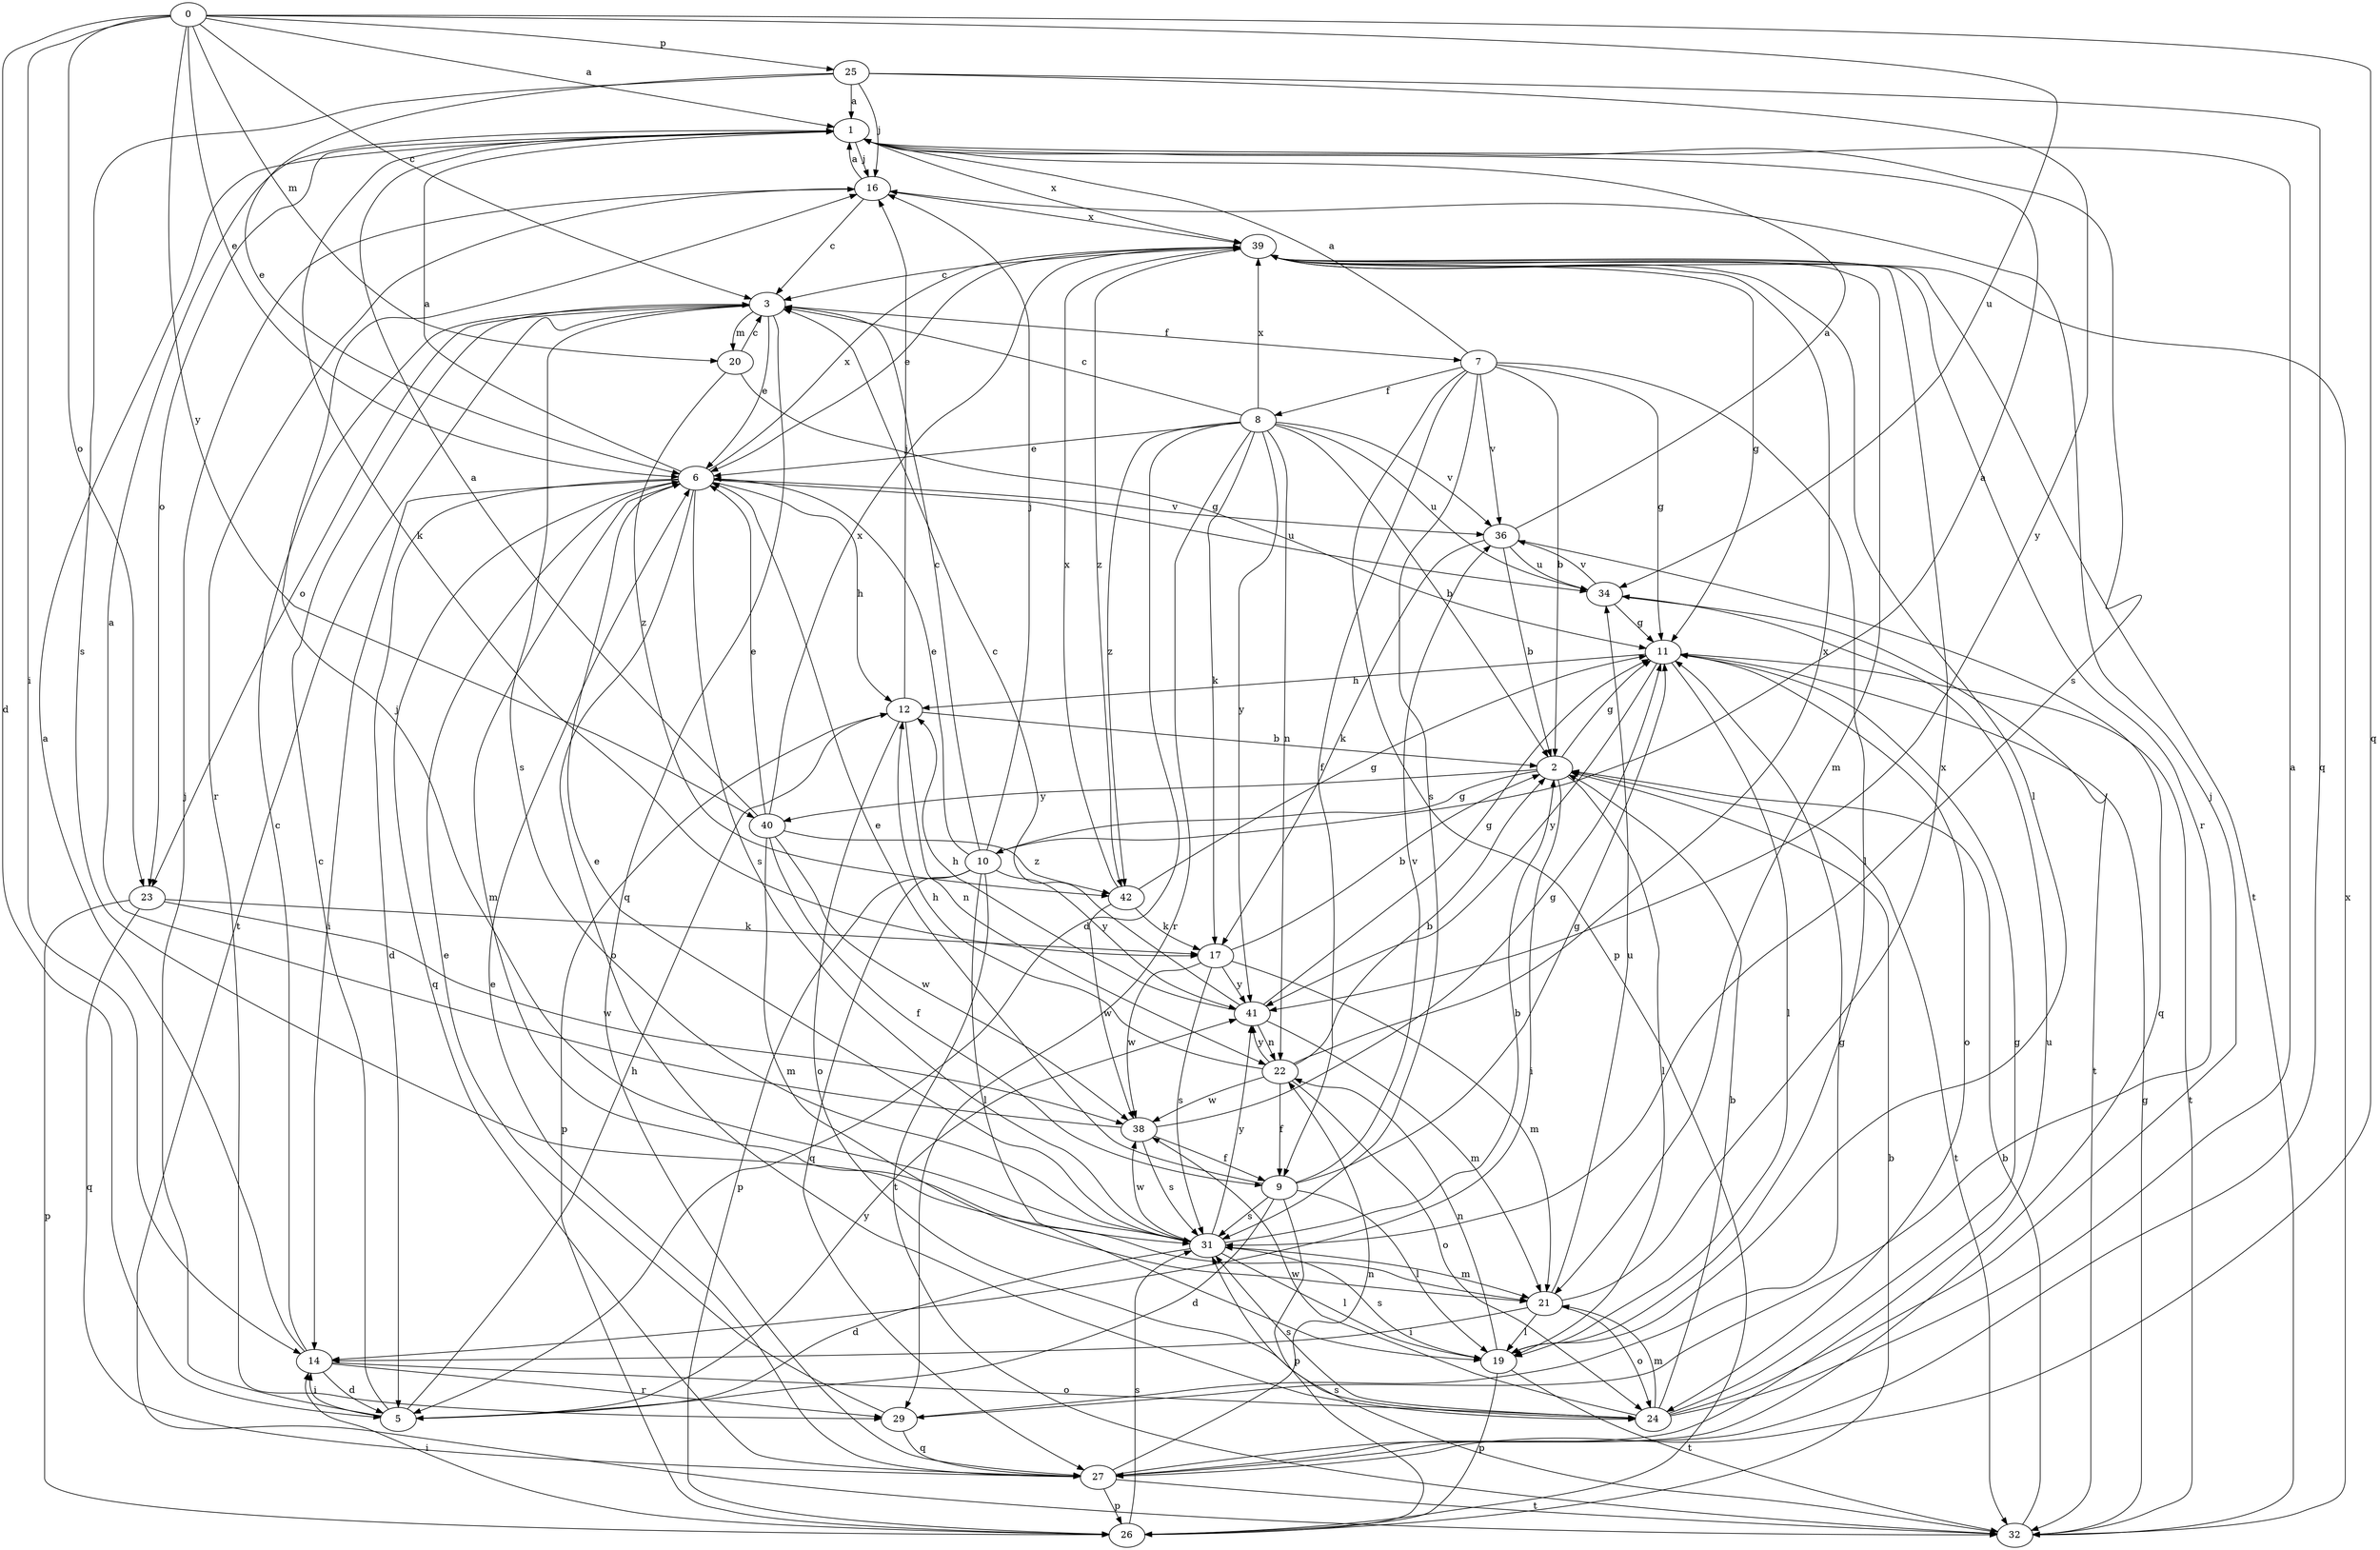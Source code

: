 strict digraph  {
0;
1;
2;
3;
5;
6;
7;
8;
9;
10;
11;
12;
14;
16;
17;
19;
20;
21;
22;
23;
24;
25;
26;
27;
29;
31;
32;
34;
36;
38;
39;
40;
41;
42;
0 -> 1  [label=a];
0 -> 3  [label=c];
0 -> 5  [label=d];
0 -> 6  [label=e];
0 -> 14  [label=i];
0 -> 20  [label=m];
0 -> 23  [label=o];
0 -> 25  [label=p];
0 -> 27  [label=q];
0 -> 34  [label=u];
0 -> 40  [label=y];
1 -> 16  [label=j];
1 -> 17  [label=k];
1 -> 23  [label=o];
1 -> 31  [label=s];
1 -> 39  [label=x];
2 -> 10  [label=g];
2 -> 11  [label=g];
2 -> 14  [label=i];
2 -> 19  [label=l];
2 -> 32  [label=t];
2 -> 40  [label=y];
3 -> 6  [label=e];
3 -> 7  [label=f];
3 -> 20  [label=m];
3 -> 23  [label=o];
3 -> 27  [label=q];
3 -> 31  [label=s];
3 -> 32  [label=t];
5 -> 3  [label=c];
5 -> 12  [label=h];
5 -> 14  [label=i];
5 -> 16  [label=j];
5 -> 41  [label=y];
6 -> 1  [label=a];
6 -> 5  [label=d];
6 -> 12  [label=h];
6 -> 14  [label=i];
6 -> 21  [label=m];
6 -> 24  [label=o];
6 -> 27  [label=q];
6 -> 31  [label=s];
6 -> 34  [label=u];
6 -> 36  [label=v];
6 -> 39  [label=x];
7 -> 1  [label=a];
7 -> 2  [label=b];
7 -> 8  [label=f];
7 -> 9  [label=f];
7 -> 11  [label=g];
7 -> 19  [label=l];
7 -> 26  [label=p];
7 -> 31  [label=s];
7 -> 36  [label=v];
8 -> 2  [label=b];
8 -> 3  [label=c];
8 -> 5  [label=d];
8 -> 6  [label=e];
8 -> 17  [label=k];
8 -> 22  [label=n];
8 -> 29  [label=r];
8 -> 34  [label=u];
8 -> 36  [label=v];
8 -> 39  [label=x];
8 -> 41  [label=y];
8 -> 42  [label=z];
9 -> 5  [label=d];
9 -> 6  [label=e];
9 -> 11  [label=g];
9 -> 19  [label=l];
9 -> 26  [label=p];
9 -> 31  [label=s];
9 -> 36  [label=v];
10 -> 1  [label=a];
10 -> 3  [label=c];
10 -> 6  [label=e];
10 -> 16  [label=j];
10 -> 19  [label=l];
10 -> 26  [label=p];
10 -> 27  [label=q];
10 -> 32  [label=t];
10 -> 41  [label=y];
11 -> 12  [label=h];
11 -> 19  [label=l];
11 -> 24  [label=o];
11 -> 32  [label=t];
11 -> 41  [label=y];
12 -> 2  [label=b];
12 -> 16  [label=j];
12 -> 22  [label=n];
12 -> 24  [label=o];
12 -> 26  [label=p];
14 -> 1  [label=a];
14 -> 3  [label=c];
14 -> 5  [label=d];
14 -> 24  [label=o];
14 -> 29  [label=r];
16 -> 1  [label=a];
16 -> 3  [label=c];
16 -> 29  [label=r];
16 -> 39  [label=x];
17 -> 2  [label=b];
17 -> 21  [label=m];
17 -> 31  [label=s];
17 -> 38  [label=w];
17 -> 41  [label=y];
19 -> 22  [label=n];
19 -> 26  [label=p];
19 -> 31  [label=s];
19 -> 32  [label=t];
20 -> 3  [label=c];
20 -> 11  [label=g];
20 -> 42  [label=z];
21 -> 14  [label=i];
21 -> 19  [label=l];
21 -> 24  [label=o];
21 -> 34  [label=u];
21 -> 39  [label=x];
22 -> 2  [label=b];
22 -> 9  [label=f];
22 -> 12  [label=h];
22 -> 24  [label=o];
22 -> 38  [label=w];
22 -> 39  [label=x];
22 -> 41  [label=y];
23 -> 17  [label=k];
23 -> 26  [label=p];
23 -> 27  [label=q];
23 -> 38  [label=w];
24 -> 1  [label=a];
24 -> 2  [label=b];
24 -> 11  [label=g];
24 -> 16  [label=j];
24 -> 21  [label=m];
24 -> 31  [label=s];
24 -> 38  [label=w];
25 -> 1  [label=a];
25 -> 6  [label=e];
25 -> 16  [label=j];
25 -> 27  [label=q];
25 -> 31  [label=s];
25 -> 41  [label=y];
26 -> 2  [label=b];
26 -> 14  [label=i];
26 -> 31  [label=s];
27 -> 6  [label=e];
27 -> 22  [label=n];
27 -> 26  [label=p];
27 -> 32  [label=t];
27 -> 34  [label=u];
29 -> 6  [label=e];
29 -> 11  [label=g];
29 -> 27  [label=q];
31 -> 2  [label=b];
31 -> 5  [label=d];
31 -> 6  [label=e];
31 -> 16  [label=j];
31 -> 19  [label=l];
31 -> 21  [label=m];
31 -> 38  [label=w];
31 -> 41  [label=y];
32 -> 2  [label=b];
32 -> 11  [label=g];
32 -> 31  [label=s];
32 -> 39  [label=x];
34 -> 11  [label=g];
34 -> 32  [label=t];
34 -> 36  [label=v];
36 -> 1  [label=a];
36 -> 2  [label=b];
36 -> 17  [label=k];
36 -> 27  [label=q];
36 -> 34  [label=u];
38 -> 1  [label=a];
38 -> 9  [label=f];
38 -> 11  [label=g];
38 -> 31  [label=s];
39 -> 3  [label=c];
39 -> 6  [label=e];
39 -> 11  [label=g];
39 -> 19  [label=l];
39 -> 21  [label=m];
39 -> 29  [label=r];
39 -> 32  [label=t];
39 -> 42  [label=z];
40 -> 1  [label=a];
40 -> 6  [label=e];
40 -> 9  [label=f];
40 -> 21  [label=m];
40 -> 38  [label=w];
40 -> 39  [label=x];
40 -> 42  [label=z];
41 -> 3  [label=c];
41 -> 11  [label=g];
41 -> 12  [label=h];
41 -> 21  [label=m];
41 -> 22  [label=n];
42 -> 11  [label=g];
42 -> 17  [label=k];
42 -> 38  [label=w];
42 -> 39  [label=x];
}
